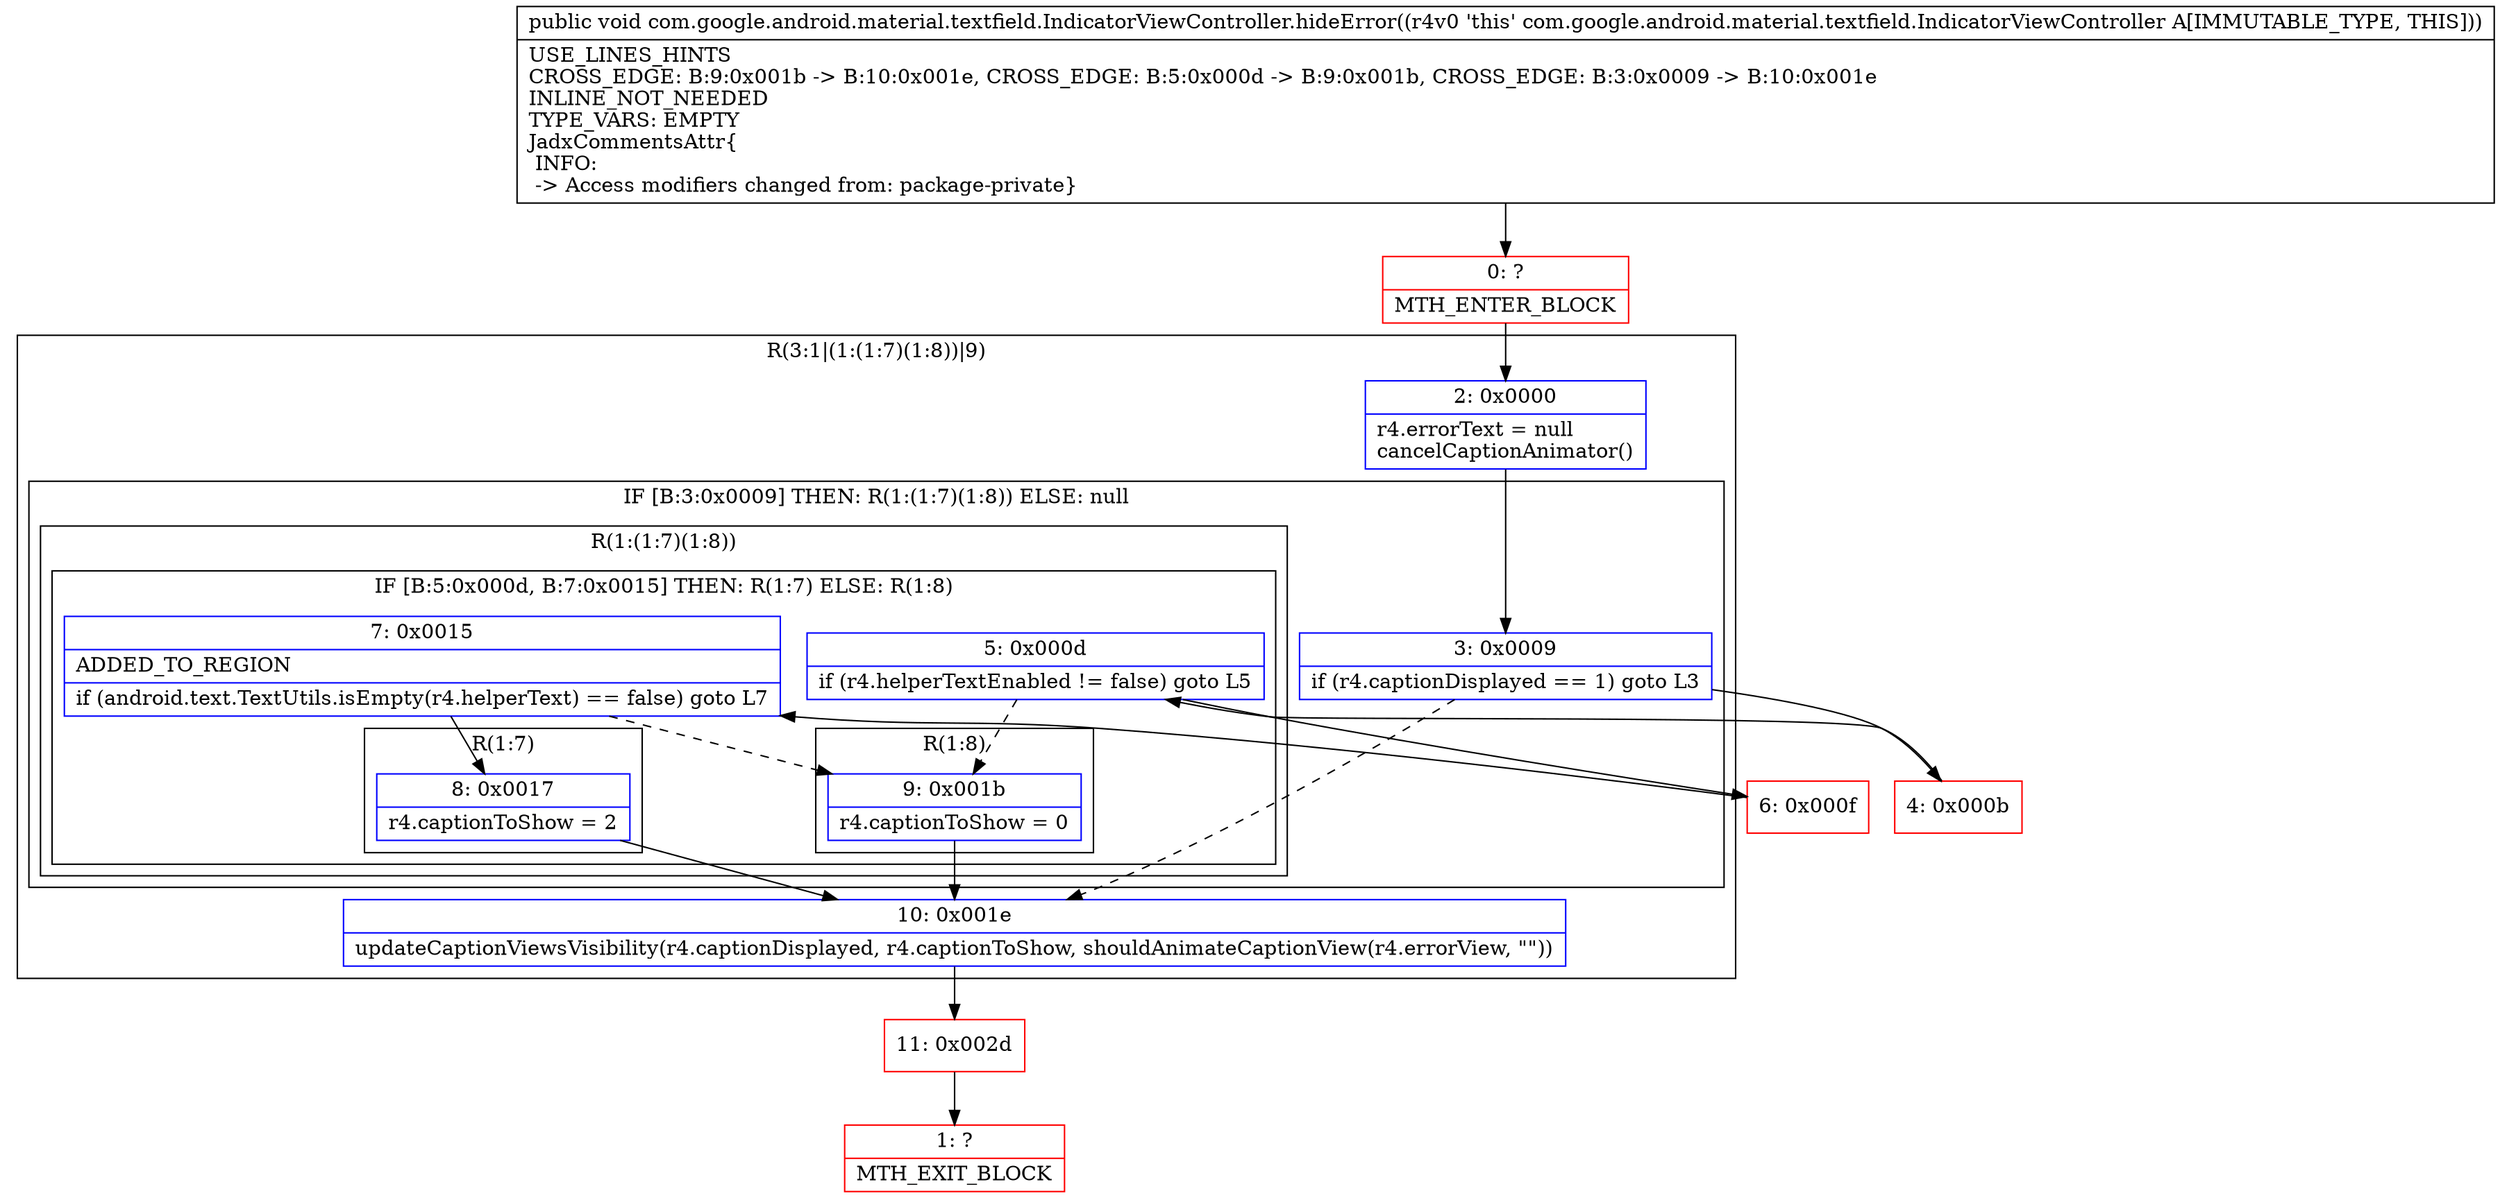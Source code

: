 digraph "CFG forcom.google.android.material.textfield.IndicatorViewController.hideError()V" {
subgraph cluster_Region_1220361079 {
label = "R(3:1|(1:(1:7)(1:8))|9)";
node [shape=record,color=blue];
Node_2 [shape=record,label="{2\:\ 0x0000|r4.errorText = null\lcancelCaptionAnimator()\l}"];
subgraph cluster_IfRegion_1182973631 {
label = "IF [B:3:0x0009] THEN: R(1:(1:7)(1:8)) ELSE: null";
node [shape=record,color=blue];
Node_3 [shape=record,label="{3\:\ 0x0009|if (r4.captionDisplayed == 1) goto L3\l}"];
subgraph cluster_Region_970781872 {
label = "R(1:(1:7)(1:8))";
node [shape=record,color=blue];
subgraph cluster_IfRegion_1361049011 {
label = "IF [B:5:0x000d, B:7:0x0015] THEN: R(1:7) ELSE: R(1:8)";
node [shape=record,color=blue];
Node_5 [shape=record,label="{5\:\ 0x000d|if (r4.helperTextEnabled != false) goto L5\l}"];
Node_7 [shape=record,label="{7\:\ 0x0015|ADDED_TO_REGION\l|if (android.text.TextUtils.isEmpty(r4.helperText) == false) goto L7\l}"];
subgraph cluster_Region_1884818020 {
label = "R(1:7)";
node [shape=record,color=blue];
Node_8 [shape=record,label="{8\:\ 0x0017|r4.captionToShow = 2\l}"];
}
subgraph cluster_Region_603727254 {
label = "R(1:8)";
node [shape=record,color=blue];
Node_9 [shape=record,label="{9\:\ 0x001b|r4.captionToShow = 0\l}"];
}
}
}
}
Node_10 [shape=record,label="{10\:\ 0x001e|updateCaptionViewsVisibility(r4.captionDisplayed, r4.captionToShow, shouldAnimateCaptionView(r4.errorView, \"\"))\l}"];
}
Node_0 [shape=record,color=red,label="{0\:\ ?|MTH_ENTER_BLOCK\l}"];
Node_4 [shape=record,color=red,label="{4\:\ 0x000b}"];
Node_6 [shape=record,color=red,label="{6\:\ 0x000f}"];
Node_11 [shape=record,color=red,label="{11\:\ 0x002d}"];
Node_1 [shape=record,color=red,label="{1\:\ ?|MTH_EXIT_BLOCK\l}"];
MethodNode[shape=record,label="{public void com.google.android.material.textfield.IndicatorViewController.hideError((r4v0 'this' com.google.android.material.textfield.IndicatorViewController A[IMMUTABLE_TYPE, THIS]))  | USE_LINES_HINTS\lCROSS_EDGE: B:9:0x001b \-\> B:10:0x001e, CROSS_EDGE: B:5:0x000d \-\> B:9:0x001b, CROSS_EDGE: B:3:0x0009 \-\> B:10:0x001e\lINLINE_NOT_NEEDED\lTYPE_VARS: EMPTY\lJadxCommentsAttr\{\l INFO: \l \-\> Access modifiers changed from: package\-private\}\l}"];
MethodNode -> Node_0;Node_2 -> Node_3;
Node_3 -> Node_4;
Node_3 -> Node_10[style=dashed];
Node_5 -> Node_6;
Node_5 -> Node_9[style=dashed];
Node_7 -> Node_8;
Node_7 -> Node_9[style=dashed];
Node_8 -> Node_10;
Node_9 -> Node_10;
Node_10 -> Node_11;
Node_0 -> Node_2;
Node_4 -> Node_5;
Node_6 -> Node_7;
Node_11 -> Node_1;
}

